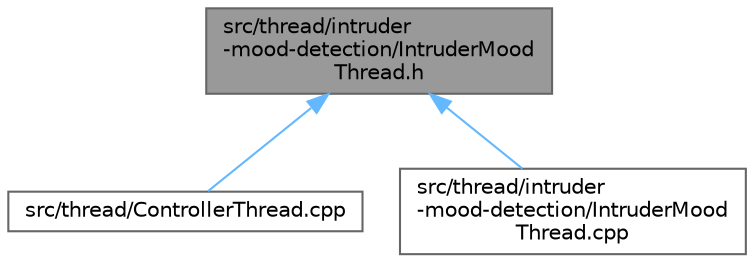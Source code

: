 digraph "src/thread/intruder-mood-detection/IntruderMoodThread.h"
{
 // LATEX_PDF_SIZE
  bgcolor="transparent";
  edge [fontname=Helvetica,fontsize=10,labelfontname=Helvetica,labelfontsize=10];
  node [fontname=Helvetica,fontsize=10,shape=box,height=0.2,width=0.4];
  Node1 [label="src/thread/intruder\l-mood-detection/IntruderMood\lThread.h",height=0.2,width=0.4,color="gray40", fillcolor="grey60", style="filled", fontcolor="black",tooltip=" "];
  Node1 -> Node2 [dir="back",color="steelblue1",style="solid"];
  Node2 [label="src/thread/ControllerThread.cpp",height=0.2,width=0.4,color="grey40", fillcolor="white", style="filled",URL="$_controller_thread_8cpp.html",tooltip=" "];
  Node1 -> Node3 [dir="back",color="steelblue1",style="solid"];
  Node3 [label="src/thread/intruder\l-mood-detection/IntruderMood\lThread.cpp",height=0.2,width=0.4,color="grey40", fillcolor="white", style="filled",URL="$_intruder_mood_thread_8cpp.html",tooltip=" "];
}
